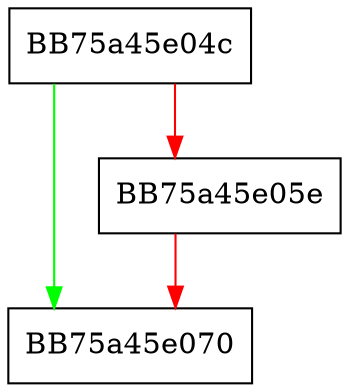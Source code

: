 digraph freeTempSpace {
  node [shape="box"];
  graph [splines=ortho];
  BB75a45e04c -> BB75a45e070 [color="green"];
  BB75a45e04c -> BB75a45e05e [color="red"];
  BB75a45e05e -> BB75a45e070 [color="red"];
}
